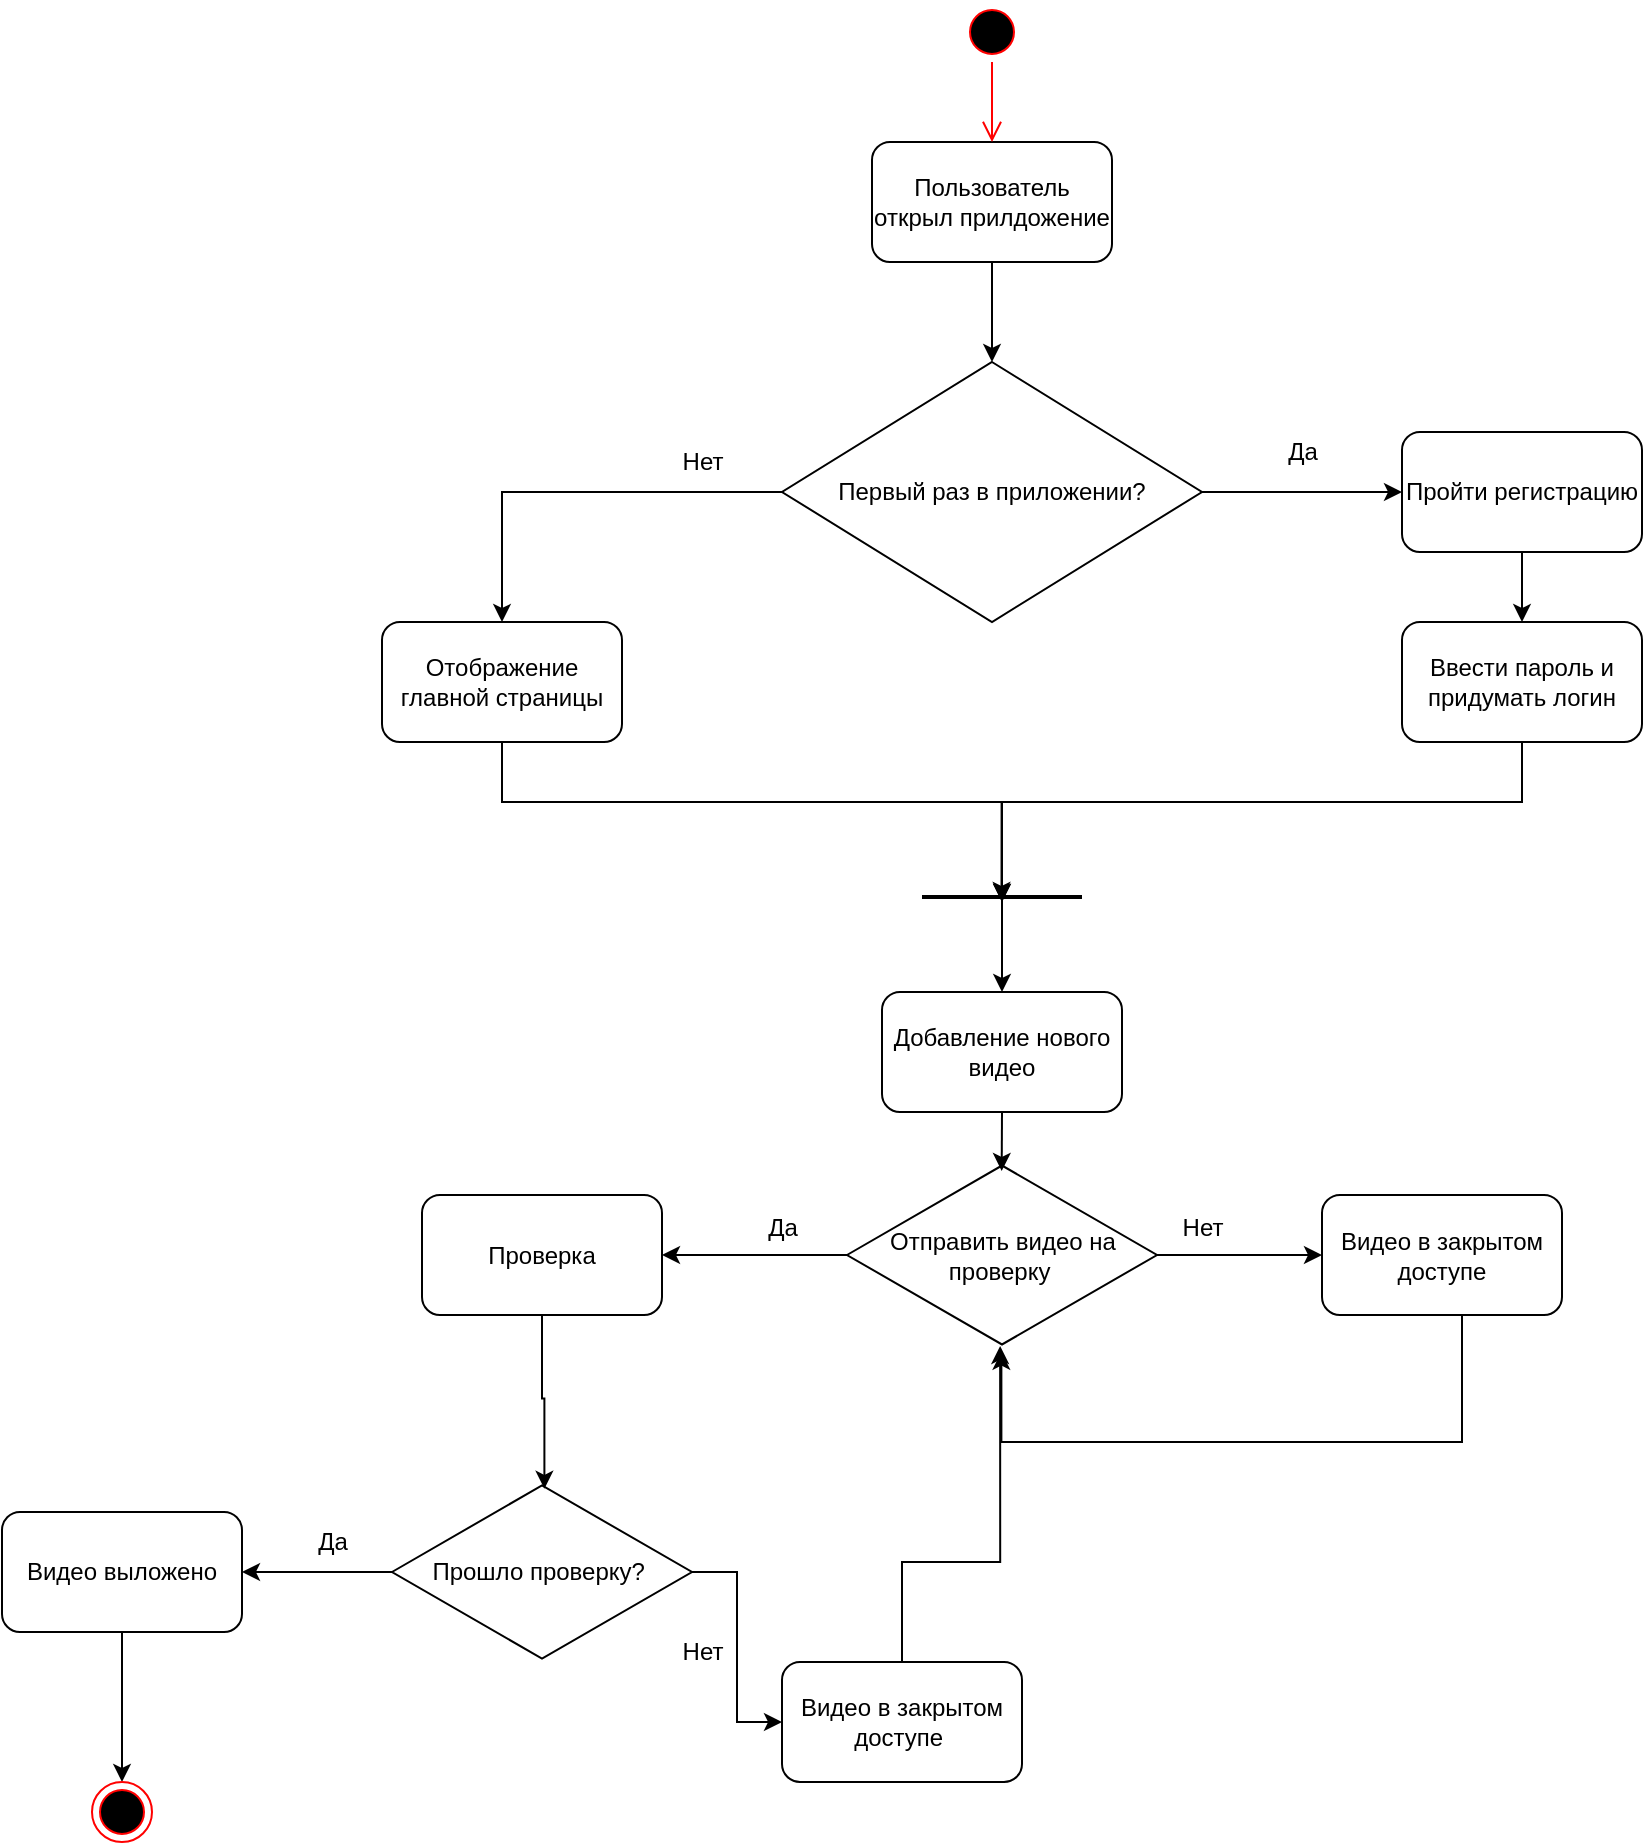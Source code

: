 <mxfile version="22.1.0" type="github">
  <diagram name="Страница — 1" id="lcnbrxtdZJ4LXQc_jd3y">
    <mxGraphModel dx="2620" dy="979" grid="1" gridSize="10" guides="1" tooltips="1" connect="1" arrows="1" fold="1" page="1" pageScale="1" pageWidth="827" pageHeight="1169" math="0" shadow="0">
      <root>
        <mxCell id="0" />
        <mxCell id="1" parent="0" />
        <mxCell id="vgEqtioRTdBNw5Qe8ReT-1" value="Пользователь открыл прилдожение" style="rounded=1;whiteSpace=wrap;html=1;" vertex="1" parent="1">
          <mxGeometry x="215" y="100" width="120" height="60" as="geometry" />
        </mxCell>
        <mxCell id="vgEqtioRTdBNw5Qe8ReT-4" style="edgeStyle=orthogonalEdgeStyle;rounded=0;orthogonalLoop=1;jettySize=auto;html=1;exitX=1;exitY=0.5;exitDx=0;exitDy=0;entryX=0;entryY=0.5;entryDx=0;entryDy=0;" edge="1" parent="1" source="vgEqtioRTdBNw5Qe8ReT-2" target="vgEqtioRTdBNw5Qe8ReT-5">
          <mxGeometry relative="1" as="geometry">
            <mxPoint x="420" y="305" as="targetPoint" />
          </mxGeometry>
        </mxCell>
        <mxCell id="vgEqtioRTdBNw5Qe8ReT-8" style="edgeStyle=orthogonalEdgeStyle;rounded=0;orthogonalLoop=1;jettySize=auto;html=1;exitX=0;exitY=0.5;exitDx=0;exitDy=0;entryX=0.5;entryY=0;entryDx=0;entryDy=0;" edge="1" parent="1" source="vgEqtioRTdBNw5Qe8ReT-2" target="vgEqtioRTdBNw5Qe8ReT-7">
          <mxGeometry relative="1" as="geometry" />
        </mxCell>
        <mxCell id="vgEqtioRTdBNw5Qe8ReT-2" value="Первый раз в приложении?" style="rhombus;whiteSpace=wrap;html=1;" vertex="1" parent="1">
          <mxGeometry x="170" y="210" width="210" height="130" as="geometry" />
        </mxCell>
        <mxCell id="vgEqtioRTdBNw5Qe8ReT-3" value="" style="endArrow=classic;html=1;rounded=0;exitX=0.5;exitY=1;exitDx=0;exitDy=0;entryX=0.5;entryY=0;entryDx=0;entryDy=0;" edge="1" parent="1" source="vgEqtioRTdBNw5Qe8ReT-1" target="vgEqtioRTdBNw5Qe8ReT-2">
          <mxGeometry width="50" height="50" relative="1" as="geometry">
            <mxPoint x="390" y="430" as="sourcePoint" />
            <mxPoint x="345" y="175" as="targetPoint" />
          </mxGeometry>
        </mxCell>
        <mxCell id="vgEqtioRTdBNw5Qe8ReT-13" style="edgeStyle=orthogonalEdgeStyle;rounded=0;orthogonalLoop=1;jettySize=auto;html=1;exitX=0.5;exitY=1;exitDx=0;exitDy=0;" edge="1" parent="1" source="vgEqtioRTdBNw5Qe8ReT-5" target="vgEqtioRTdBNw5Qe8ReT-10">
          <mxGeometry relative="1" as="geometry" />
        </mxCell>
        <mxCell id="vgEqtioRTdBNw5Qe8ReT-5" value="Пройти регистрацию" style="rounded=1;whiteSpace=wrap;html=1;" vertex="1" parent="1">
          <mxGeometry x="480" y="245" width="120" height="60" as="geometry" />
        </mxCell>
        <mxCell id="vgEqtioRTdBNw5Qe8ReT-6" value="Да" style="text;html=1;align=center;verticalAlign=middle;resizable=0;points=[];autosize=1;strokeColor=none;fillColor=none;" vertex="1" parent="1">
          <mxGeometry x="410" y="240" width="40" height="30" as="geometry" />
        </mxCell>
        <mxCell id="vgEqtioRTdBNw5Qe8ReT-27" style="edgeStyle=orthogonalEdgeStyle;rounded=0;orthogonalLoop=1;jettySize=auto;html=1;exitX=0.5;exitY=1;exitDx=0;exitDy=0;" edge="1" parent="1" source="vgEqtioRTdBNw5Qe8ReT-7">
          <mxGeometry relative="1" as="geometry">
            <mxPoint x="280" y="480" as="targetPoint" />
            <Array as="points">
              <mxPoint x="30" y="430" />
              <mxPoint x="280" y="430" />
            </Array>
          </mxGeometry>
        </mxCell>
        <mxCell id="vgEqtioRTdBNw5Qe8ReT-7" value="Отображение главной страницы" style="rounded=1;whiteSpace=wrap;html=1;" vertex="1" parent="1">
          <mxGeometry x="-30" y="340" width="120" height="60" as="geometry" />
        </mxCell>
        <mxCell id="vgEqtioRTdBNw5Qe8ReT-9" value="Нет" style="text;html=1;align=center;verticalAlign=middle;resizable=0;points=[];autosize=1;strokeColor=none;fillColor=none;rotation=0;" vertex="1" parent="1">
          <mxGeometry x="110" y="245" width="40" height="30" as="geometry" />
        </mxCell>
        <mxCell id="vgEqtioRTdBNw5Qe8ReT-28" style="edgeStyle=orthogonalEdgeStyle;rounded=0;orthogonalLoop=1;jettySize=auto;html=1;exitX=0.5;exitY=1;exitDx=0;exitDy=0;" edge="1" parent="1" source="vgEqtioRTdBNw5Qe8ReT-30">
          <mxGeometry relative="1" as="geometry">
            <mxPoint x="280" y="480" as="targetPoint" />
            <Array as="points">
              <mxPoint x="280" y="430" />
            </Array>
          </mxGeometry>
        </mxCell>
        <mxCell id="vgEqtioRTdBNw5Qe8ReT-10" value="Ввести пароль и придумать логин" style="rounded=1;whiteSpace=wrap;html=1;" vertex="1" parent="1">
          <mxGeometry x="480" y="340" width="120" height="60" as="geometry" />
        </mxCell>
        <mxCell id="vgEqtioRTdBNw5Qe8ReT-18" value="" style="ellipse;html=1;shape=startState;fillColor=#000000;strokeColor=#ff0000;" vertex="1" parent="1">
          <mxGeometry x="260" y="30" width="30" height="30" as="geometry" />
        </mxCell>
        <mxCell id="vgEqtioRTdBNw5Qe8ReT-19" value="" style="edgeStyle=orthogonalEdgeStyle;html=1;verticalAlign=bottom;endArrow=open;endSize=8;strokeColor=#ff0000;rounded=0;entryX=0.5;entryY=0;entryDx=0;entryDy=0;" edge="1" source="vgEqtioRTdBNw5Qe8ReT-18" parent="1" target="vgEqtioRTdBNw5Qe8ReT-1">
          <mxGeometry relative="1" as="geometry">
            <mxPoint x="-50" y="240" as="targetPoint" />
          </mxGeometry>
        </mxCell>
        <mxCell id="vgEqtioRTdBNw5Qe8ReT-20" value="Добавление нового видео" style="rounded=1;whiteSpace=wrap;html=1;" vertex="1" parent="1">
          <mxGeometry x="220" y="525" width="120" height="60" as="geometry" />
        </mxCell>
        <mxCell id="vgEqtioRTdBNw5Qe8ReT-29" value="" style="endArrow=classic;html=1;rounded=0;entryX=0.5;entryY=0;entryDx=0;entryDy=0;exitX=0.5;exitY=0.571;exitDx=0;exitDy=0;exitPerimeter=0;" edge="1" parent="1" source="vgEqtioRTdBNw5Qe8ReT-30" target="vgEqtioRTdBNw5Qe8ReT-20">
          <mxGeometry width="50" height="50" relative="1" as="geometry">
            <mxPoint x="280" y="550" as="sourcePoint" />
            <mxPoint x="350" y="390" as="targetPoint" />
          </mxGeometry>
        </mxCell>
        <mxCell id="vgEqtioRTdBNw5Qe8ReT-35" style="edgeStyle=orthogonalEdgeStyle;rounded=0;orthogonalLoop=1;jettySize=auto;html=1;" edge="1" parent="1" source="vgEqtioRTdBNw5Qe8ReT-32">
          <mxGeometry relative="1" as="geometry">
            <mxPoint x="440" y="656.5" as="targetPoint" />
          </mxGeometry>
        </mxCell>
        <mxCell id="vgEqtioRTdBNw5Qe8ReT-40" style="edgeStyle=orthogonalEdgeStyle;rounded=0;orthogonalLoop=1;jettySize=auto;html=1;entryX=1;entryY=0.5;entryDx=0;entryDy=0;" edge="1" parent="1" source="vgEqtioRTdBNw5Qe8ReT-32" target="vgEqtioRTdBNw5Qe8ReT-38">
          <mxGeometry relative="1" as="geometry" />
        </mxCell>
        <mxCell id="vgEqtioRTdBNw5Qe8ReT-32" value="Отправить видео на проверку&amp;nbsp;" style="html=1;whiteSpace=wrap;aspect=fixed;shape=isoRectangle;" vertex="1" parent="1">
          <mxGeometry x="202.5" y="610" width="155" height="93" as="geometry" />
        </mxCell>
        <mxCell id="vgEqtioRTdBNw5Qe8ReT-34" style="edgeStyle=orthogonalEdgeStyle;rounded=0;orthogonalLoop=1;jettySize=auto;html=1;exitX=0.5;exitY=1;exitDx=0;exitDy=0;entryX=0.499;entryY=0.048;entryDx=0;entryDy=0;entryPerimeter=0;" edge="1" parent="1" source="vgEqtioRTdBNw5Qe8ReT-20" target="vgEqtioRTdBNw5Qe8ReT-32">
          <mxGeometry relative="1" as="geometry" />
        </mxCell>
        <mxCell id="vgEqtioRTdBNw5Qe8ReT-36" value="Видео в закрытом доступе" style="rounded=1;whiteSpace=wrap;html=1;" vertex="1" parent="1">
          <mxGeometry x="440" y="626.5" width="120" height="60" as="geometry" />
        </mxCell>
        <mxCell id="vgEqtioRTdBNw5Qe8ReT-37" value="Нет" style="text;html=1;align=center;verticalAlign=middle;resizable=0;points=[];autosize=1;strokeColor=none;fillColor=none;" vertex="1" parent="1">
          <mxGeometry x="360" y="628" width="40" height="30" as="geometry" />
        </mxCell>
        <mxCell id="vgEqtioRTdBNw5Qe8ReT-38" value="Проверка" style="rounded=1;whiteSpace=wrap;html=1;" vertex="1" parent="1">
          <mxGeometry x="-10" y="626.5" width="120" height="60" as="geometry" />
        </mxCell>
        <mxCell id="vgEqtioRTdBNw5Qe8ReT-41" value="Да" style="text;html=1;align=center;verticalAlign=middle;resizable=0;points=[];autosize=1;strokeColor=none;fillColor=none;" vertex="1" parent="1">
          <mxGeometry x="150" y="628" width="40" height="30" as="geometry" />
        </mxCell>
        <mxCell id="vgEqtioRTdBNw5Qe8ReT-46" style="edgeStyle=orthogonalEdgeStyle;rounded=0;orthogonalLoop=1;jettySize=auto;html=1;entryX=1;entryY=0.5;entryDx=0;entryDy=0;" edge="1" parent="1" source="vgEqtioRTdBNw5Qe8ReT-42" target="vgEqtioRTdBNw5Qe8ReT-45">
          <mxGeometry relative="1" as="geometry" />
        </mxCell>
        <mxCell id="vgEqtioRTdBNw5Qe8ReT-50" style="edgeStyle=orthogonalEdgeStyle;rounded=0;orthogonalLoop=1;jettySize=auto;html=1;entryX=0;entryY=0.5;entryDx=0;entryDy=0;" edge="1" parent="1" source="vgEqtioRTdBNw5Qe8ReT-42" target="vgEqtioRTdBNw5Qe8ReT-48">
          <mxGeometry relative="1" as="geometry" />
        </mxCell>
        <mxCell id="vgEqtioRTdBNw5Qe8ReT-42" value="Прошло проверку?&amp;nbsp;" style="html=1;whiteSpace=wrap;aspect=fixed;shape=isoRectangle;" vertex="1" parent="1">
          <mxGeometry x="-25" y="770" width="150" height="90" as="geometry" />
        </mxCell>
        <mxCell id="vgEqtioRTdBNw5Qe8ReT-44" style="edgeStyle=orthogonalEdgeStyle;rounded=0;orthogonalLoop=1;jettySize=auto;html=1;exitX=0.5;exitY=1;exitDx=0;exitDy=0;entryX=0.508;entryY=0.038;entryDx=0;entryDy=0;entryPerimeter=0;" edge="1" parent="1" source="vgEqtioRTdBNw5Qe8ReT-38" target="vgEqtioRTdBNw5Qe8ReT-42">
          <mxGeometry relative="1" as="geometry" />
        </mxCell>
        <mxCell id="vgEqtioRTdBNw5Qe8ReT-55" style="edgeStyle=orthogonalEdgeStyle;rounded=0;orthogonalLoop=1;jettySize=auto;html=1;exitX=0.5;exitY=1;exitDx=0;exitDy=0;entryX=0.5;entryY=0;entryDx=0;entryDy=0;" edge="1" parent="1" source="vgEqtioRTdBNw5Qe8ReT-45" target="vgEqtioRTdBNw5Qe8ReT-54">
          <mxGeometry relative="1" as="geometry" />
        </mxCell>
        <mxCell id="vgEqtioRTdBNw5Qe8ReT-45" value="Видео выложено" style="rounded=1;whiteSpace=wrap;html=1;" vertex="1" parent="1">
          <mxGeometry x="-220" y="785" width="120" height="60" as="geometry" />
        </mxCell>
        <mxCell id="vgEqtioRTdBNw5Qe8ReT-47" value="Да" style="text;html=1;align=center;verticalAlign=middle;resizable=0;points=[];autosize=1;strokeColor=none;fillColor=none;" vertex="1" parent="1">
          <mxGeometry x="-75" y="785" width="40" height="30" as="geometry" />
        </mxCell>
        <mxCell id="vgEqtioRTdBNw5Qe8ReT-48" value="Видео в закрытом доступе&amp;nbsp;" style="rounded=1;whiteSpace=wrap;html=1;" vertex="1" parent="1">
          <mxGeometry x="170" y="860" width="120" height="60" as="geometry" />
        </mxCell>
        <mxCell id="vgEqtioRTdBNw5Qe8ReT-51" style="edgeStyle=orthogonalEdgeStyle;rounded=0;orthogonalLoop=1;jettySize=auto;html=1;entryX=0.498;entryY=1.02;entryDx=0;entryDy=0;entryPerimeter=0;" edge="1" parent="1" source="vgEqtioRTdBNw5Qe8ReT-36" target="vgEqtioRTdBNw5Qe8ReT-32">
          <mxGeometry relative="1" as="geometry">
            <Array as="points">
              <mxPoint x="510" y="750" />
              <mxPoint x="280" y="750" />
            </Array>
          </mxGeometry>
        </mxCell>
        <mxCell id="vgEqtioRTdBNw5Qe8ReT-52" value="Нет" style="text;html=1;align=center;verticalAlign=middle;resizable=0;points=[];autosize=1;strokeColor=none;fillColor=none;" vertex="1" parent="1">
          <mxGeometry x="110" y="840" width="40" height="30" as="geometry" />
        </mxCell>
        <mxCell id="vgEqtioRTdBNw5Qe8ReT-53" style="edgeStyle=orthogonalEdgeStyle;rounded=0;orthogonalLoop=1;jettySize=auto;html=1;exitX=0.5;exitY=0;exitDx=0;exitDy=0;entryX=0.494;entryY=0.989;entryDx=0;entryDy=0;entryPerimeter=0;" edge="1" parent="1" source="vgEqtioRTdBNw5Qe8ReT-48" target="vgEqtioRTdBNw5Qe8ReT-32">
          <mxGeometry relative="1" as="geometry">
            <Array as="points">
              <mxPoint x="230" y="810" />
              <mxPoint x="279" y="810" />
            </Array>
          </mxGeometry>
        </mxCell>
        <mxCell id="vgEqtioRTdBNw5Qe8ReT-54" value="" style="ellipse;html=1;shape=endState;fillColor=#000000;strokeColor=#ff0000;" vertex="1" parent="1">
          <mxGeometry x="-175" y="920" width="30" height="30" as="geometry" />
        </mxCell>
        <mxCell id="vgEqtioRTdBNw5Qe8ReT-56" value="" style="edgeStyle=orthogonalEdgeStyle;rounded=0;orthogonalLoop=1;jettySize=auto;html=1;exitX=0.5;exitY=1;exitDx=0;exitDy=0;entryX=0.497;entryY=0.541;entryDx=0;entryDy=0;entryPerimeter=0;" edge="1" parent="1" source="vgEqtioRTdBNw5Qe8ReT-10" target="vgEqtioRTdBNw5Qe8ReT-30">
          <mxGeometry relative="1" as="geometry">
            <mxPoint x="280" y="480" as="targetPoint" />
            <mxPoint x="540" y="400" as="sourcePoint" />
            <Array as="points">
              <mxPoint x="540" y="430" />
              <mxPoint x="280" y="430" />
            </Array>
          </mxGeometry>
        </mxCell>
        <mxCell id="vgEqtioRTdBNw5Qe8ReT-30" value="" style="line;strokeWidth=2;html=1;" vertex="1" parent="1">
          <mxGeometry x="240" y="460" width="80" height="35" as="geometry" />
        </mxCell>
      </root>
    </mxGraphModel>
  </diagram>
</mxfile>
